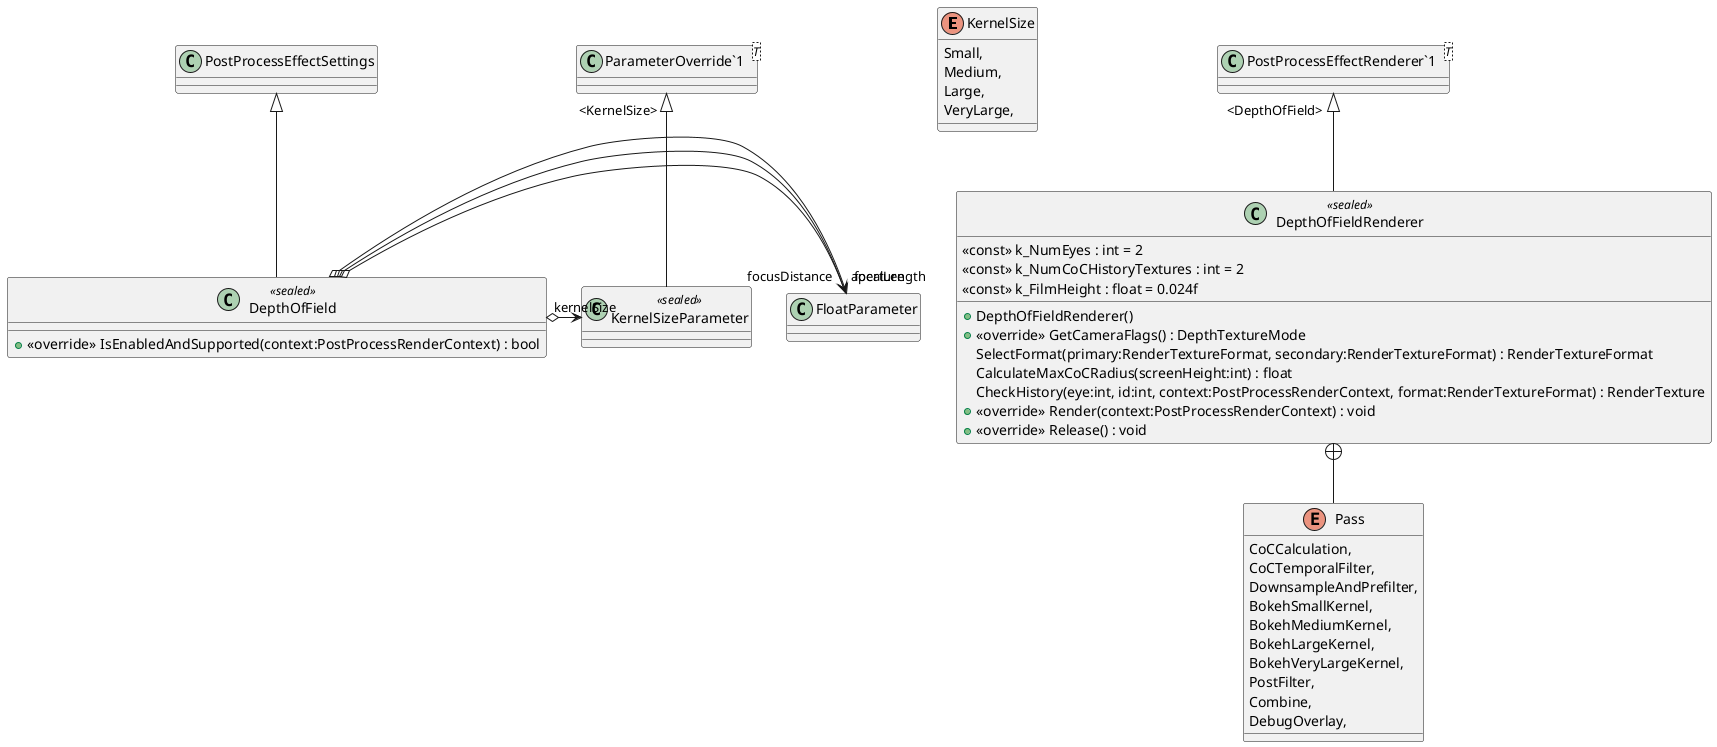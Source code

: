 @startuml
enum KernelSize {
    Small,
    Medium,
    Large,
    VeryLarge,
}
class KernelSizeParameter <<sealed>> {
}
class DepthOfField <<sealed>> {
    + <<override>> IsEnabledAndSupported(context:PostProcessRenderContext) : bool
}
class DepthOfFieldRenderer <<sealed>> {
    <<const>> k_NumEyes : int = 2
    <<const>> k_NumCoCHistoryTextures : int = 2
    <<const>> k_FilmHeight : float = 0.024f
    + DepthOfFieldRenderer()
    + <<override>> GetCameraFlags() : DepthTextureMode
    SelectFormat(primary:RenderTextureFormat, secondary:RenderTextureFormat) : RenderTextureFormat
    CalculateMaxCoCRadius(screenHeight:int) : float
    CheckHistory(eye:int, id:int, context:PostProcessRenderContext, format:RenderTextureFormat) : RenderTexture
    + <<override>> Render(context:PostProcessRenderContext) : void
    + <<override>> Release() : void
}
class "ParameterOverride`1"<T> {
}
class "PostProcessEffectRenderer`1"<T> {
}
enum Pass {
    CoCCalculation,
    CoCTemporalFilter,
    DownsampleAndPrefilter,
    BokehSmallKernel,
    BokehMediumKernel,
    BokehLargeKernel,
    BokehVeryLargeKernel,
    PostFilter,
    Combine,
    DebugOverlay,
}
"ParameterOverride`1" "<KernelSize>" <|-- KernelSizeParameter
PostProcessEffectSettings <|-- DepthOfField
DepthOfField o-> "focusDistance" FloatParameter
DepthOfField o-> "aperture" FloatParameter
DepthOfField o-> "focalLength" FloatParameter
DepthOfField o-> "kernelSize" KernelSizeParameter
"PostProcessEffectRenderer`1" "<DepthOfField>" <|-- DepthOfFieldRenderer
DepthOfFieldRenderer +-- Pass
@enduml
